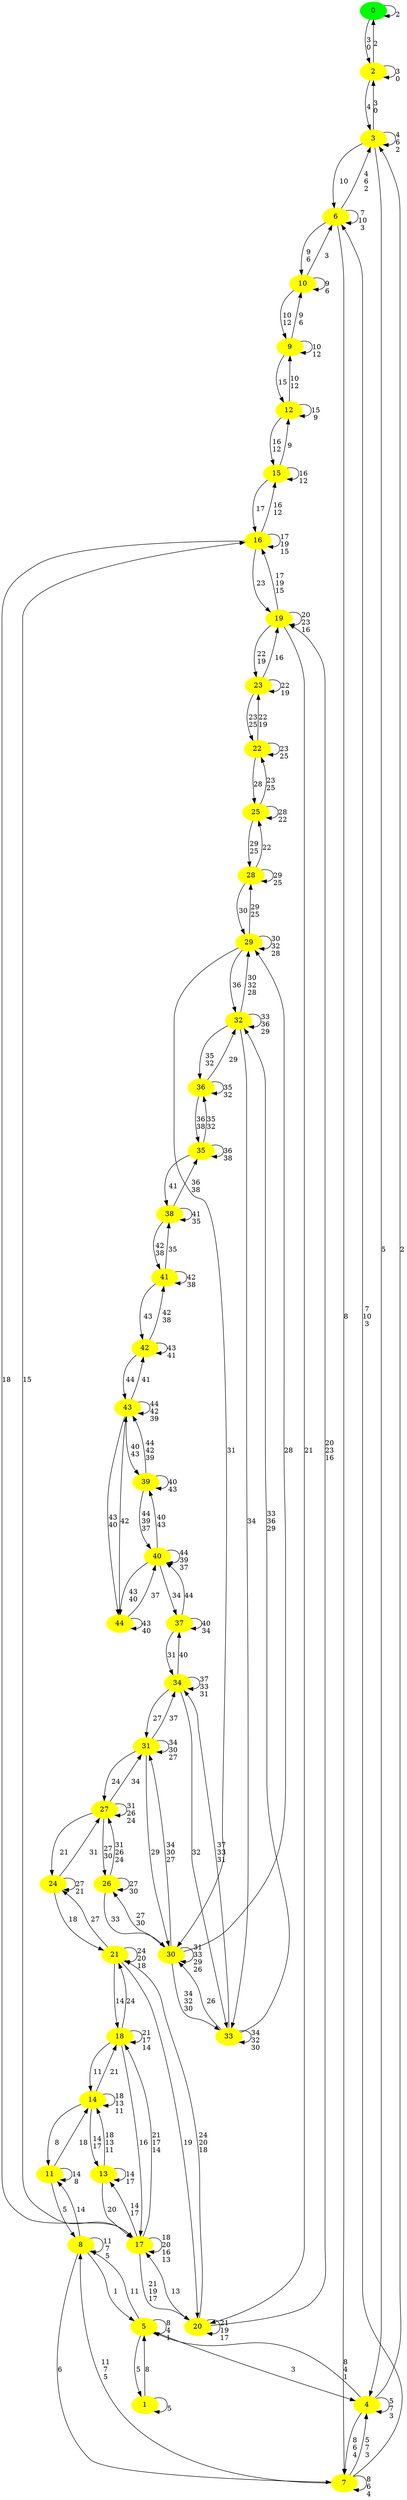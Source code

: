 digraph yamyam {
0 -> 0 [label = "\n2"];
2 -> 0 [label = "\n2"];
0[label = "0" color=green style = filled];
1 -> 1 [label = "\n5"];
5 -> 1 [label = "\n5"];
1[label = "1" color=yellow style = filled];
0 -> 2 [label = "\n3\n0"];
2 -> 2 [label = "\n3\n0"];
3 -> 2 [label = "\n3\n0"];
2[label = "2" color=yellow style = filled];
2 -> 3 [label = "\n4"];
3 -> 3 [label = "\n4\n6\n2"];
4 -> 3 [label = "\n2"];
6 -> 3 [label = "\n4\n6\n2"];
3[label = "3" color=yellow style = filled];
3 -> 4 [label = "\n5"];
4 -> 4 [label = "\n5\n7\n3"];
5 -> 4 [label = "\n3"];
7 -> 4 [label = "\n5\n7\n3"];
4[label = "4" color=yellow style = filled];
1 -> 5 [label = "\n8"];
4 -> 5 [label = "\n8\n4\n1"];
5 -> 5 [label = "\n8\n4\n1"];
8 -> 5 [label = "\n1"];
5[label = "5" color=yellow style = filled];
3 -> 6 [label = "\n10"];
6 -> 6 [label = "\n7\n10\n3"];
7 -> 6 [label = "\n7\n10\n3"];
10 -> 6 [label = "\n3"];
6[label = "6" color=yellow style = filled];
4 -> 7 [label = "\n8\n6\n4"];
6 -> 7 [label = "\n8"];
7 -> 7 [label = "\n8\n6\n4"];
8 -> 7 [label = "\n6"];
7[label = "7" color=yellow style = filled];
5 -> 8 [label = "\n11"];
7 -> 8 [label = "\n11\n7\n5"];
8 -> 8 [label = "\n11\n7\n5"];
11 -> 8 [label = "\n5"];
8[label = "8" color=yellow style = filled];
9 -> 9 [label = "\n10\n12"];
10 -> 9 [label = "\n10\n12"];
12 -> 9 [label = "\n10\n12"];
9[label = "9" color=yellow style = filled];
6 -> 10 [label = "\n9\n6"];
9 -> 10 [label = "\n9\n6"];
10 -> 10 [label = "\n9\n6"];
10[label = "10" color=yellow style = filled];
8 -> 11 [label = "\n14"];
11 -> 11 [label = "\n14\n8"];
14 -> 11 [label = "\n8"];
11[label = "11" color=yellow style = filled];
9 -> 12 [label = "\n15"];
12 -> 12 [label = "\n15\n9"];
15 -> 12 [label = "\n9"];
12[label = "12" color=yellow style = filled];
13 -> 13 [label = "\n14\n17"];
14 -> 13 [label = "\n14\n17"];
17 -> 13 [label = "\n14\n17"];
13[label = "13" color=yellow style = filled];
11 -> 14 [label = "\n18"];
13 -> 14 [label = "\n18\n13\n11"];
14 -> 14 [label = "\n18\n13\n11"];
18 -> 14 [label = "\n11"];
14[label = "14" color=yellow style = filled];
12 -> 15 [label = "\n16\n12"];
15 -> 15 [label = "\n16\n12"];
16 -> 15 [label = "\n16\n12"];
15[label = "15" color=yellow style = filled];
15 -> 16 [label = "\n17"];
16 -> 16 [label = "\n17\n19\n15"];
17 -> 16 [label = "\n15"];
19 -> 16 [label = "\n17\n19\n15"];
16[label = "16" color=yellow style = filled];
13 -> 17 [label = "\n20"];
16 -> 17 [label = "\n18"];
17 -> 17 [label = "\n18\n20\n16\n13"];
18 -> 17 [label = "\n16"];
20 -> 17 [label = "\n13"];
17[label = "17" color=yellow style = filled];
14 -> 18 [label = "\n21"];
17 -> 18 [label = "\n21\n17\n14"];
18 -> 18 [label = "\n21\n17\n14"];
21 -> 18 [label = "\n14"];
18[label = "18" color=yellow style = filled];
16 -> 19 [label = "\n23"];
19 -> 19 [label = "\n20\n23\n16"];
20 -> 19 [label = "\n20\n23\n16"];
23 -> 19 [label = "\n16"];
19[label = "19" color=yellow style = filled];
17 -> 20 [label = "\n21\n19\n17"];
19 -> 20 [label = "\n21"];
20 -> 20 [label = "\n21\n19\n17"];
21 -> 20 [label = "\n19"];
20[label = "20" color=yellow style = filled];
18 -> 21 [label = "\n24"];
20 -> 21 [label = "\n24\n20\n18"];
21 -> 21 [label = "\n24\n20\n18"];
24 -> 21 [label = "\n18"];
21[label = "21" color=yellow style = filled];
22 -> 22 [label = "\n23\n25"];
23 -> 22 [label = "\n23\n25"];
25 -> 22 [label = "\n23\n25"];
22[label = "22" color=yellow style = filled];
19 -> 23 [label = "\n22\n19"];
22 -> 23 [label = "\n22\n19"];
23 -> 23 [label = "\n22\n19"];
23[label = "23" color=yellow style = filled];
21 -> 24 [label = "\n27"];
24 -> 24 [label = "\n27\n21"];
27 -> 24 [label = "\n21"];
24[label = "24" color=yellow style = filled];
22 -> 25 [label = "\n28"];
25 -> 25 [label = "\n28\n22"];
28 -> 25 [label = "\n22"];
25[label = "25" color=yellow style = filled];
26 -> 26 [label = "\n27\n30"];
27 -> 26 [label = "\n27\n30"];
30 -> 26 [label = "\n27\n30"];
26[label = "26" color=yellow style = filled];
24 -> 27 [label = "\n31"];
26 -> 27 [label = "\n31\n26\n24"];
27 -> 27 [label = "\n31\n26\n24"];
31 -> 27 [label = "\n24"];
27[label = "27" color=yellow style = filled];
25 -> 28 [label = "\n29\n25"];
28 -> 28 [label = "\n29\n25"];
29 -> 28 [label = "\n29\n25"];
28[label = "28" color=yellow style = filled];
28 -> 29 [label = "\n30"];
29 -> 29 [label = "\n30\n32\n28"];
30 -> 29 [label = "\n28"];
32 -> 29 [label = "\n30\n32\n28"];
29[label = "29" color=yellow style = filled];
26 -> 30 [label = "\n33"];
29 -> 30 [label = "\n31"];
30 -> 30 [label = "\n31\n33\n29\n26"];
31 -> 30 [label = "\n29"];
33 -> 30 [label = "\n26"];
30[label = "30" color=yellow style = filled];
27 -> 31 [label = "\n34"];
30 -> 31 [label = "\n34\n30\n27"];
31 -> 31 [label = "\n34\n30\n27"];
34 -> 31 [label = "\n27"];
31[label = "31" color=yellow style = filled];
29 -> 32 [label = "\n36"];
32 -> 32 [label = "\n33\n36\n29"];
33 -> 32 [label = "\n33\n36\n29"];
36 -> 32 [label = "\n29"];
32[label = "32" color=yellow style = filled];
30 -> 33 [label = "\n34\n32\n30"];
32 -> 33 [label = "\n34"];
33 -> 33 [label = "\n34\n32\n30"];
34 -> 33 [label = "\n32"];
33[label = "33" color=yellow style = filled];
31 -> 34 [label = "\n37"];
33 -> 34 [label = "\n37\n33\n31"];
34 -> 34 [label = "\n37\n33\n31"];
37 -> 34 [label = "\n31"];
34[label = "34" color=yellow style = filled];
35 -> 35 [label = "\n36\n38"];
36 -> 35 [label = "\n36\n38"];
38 -> 35 [label = "\n36\n38"];
35[label = "35" color=yellow style = filled];
32 -> 36 [label = "\n35\n32"];
35 -> 36 [label = "\n35\n32"];
36 -> 36 [label = "\n35\n32"];
36[label = "36" color=yellow style = filled];
34 -> 37 [label = "\n40"];
37 -> 37 [label = "\n40\n34"];
40 -> 37 [label = "\n34"];
37[label = "37" color=yellow style = filled];
35 -> 38 [label = "\n41"];
38 -> 38 [label = "\n41\n35"];
41 -> 38 [label = "\n35"];
38[label = "38" color=yellow style = filled];
39 -> 39 [label = "\n40\n43"];
40 -> 39 [label = "\n40\n43"];
43 -> 39 [label = "\n40\n43"];
39[label = "39" color=yellow style = filled];
37 -> 40 [label = "\n44"];
39 -> 40 [label = "\n44\n39\n37"];
40 -> 40 [label = "\n44\n39\n37"];
44 -> 40 [label = "\n37"];
40[label = "40" color=yellow style = filled];
38 -> 41 [label = "\n42\n38"];
41 -> 41 [label = "\n42\n38"];
42 -> 41 [label = "\n42\n38"];
41[label = "41" color=yellow style = filled];
41 -> 42 [label = "\n43"];
42 -> 42 [label = "\n43\n41"];
43 -> 42 [label = "\n41"];
42[label = "42" color=yellow style = filled];
39 -> 43 [label = "\n44\n42\n39"];
42 -> 43 [label = "\n44"];
43 -> 43 [label = "\n44\n42\n39"];
44 -> 43 [label = "\n42"];
43[label = "43" color=yellow style = filled];
40 -> 44 [label = "\n43\n40"];
43 -> 44 [label = "\n43\n40"];
44 -> 44 [label = "\n43\n40"];
44[label = "44" color=yellow style = filled];
}
